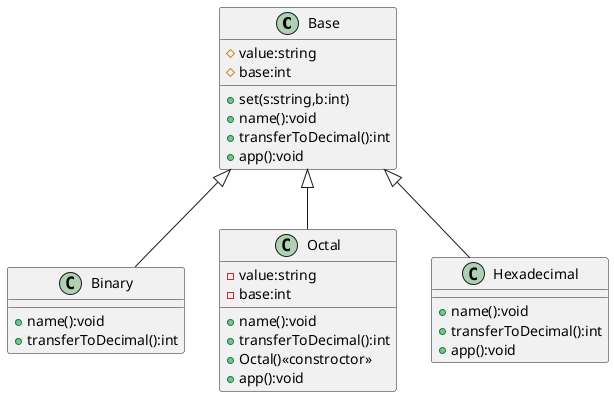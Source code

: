 @startuml Problem5 UML
class Base {
    #value:string
    #base:int
    +set(s:string,b:int)
    +name():void
    +transferToDecimal():int
    +app():void
}
class Binary {
    +name():void
    +transferToDecimal():int
}
class Octal {
    -value:string
    -base:int
    +name():void
    +transferToDecimal():int
    +Octal()<<constroctor>>
    +app():void
}
class Hexadecimal{
    +name():void
    +transferToDecimal():int
    + app():void
}

Base <|-- Binary
Base <|-- Octal
Base <|-- Hexadecimal

@enduml
